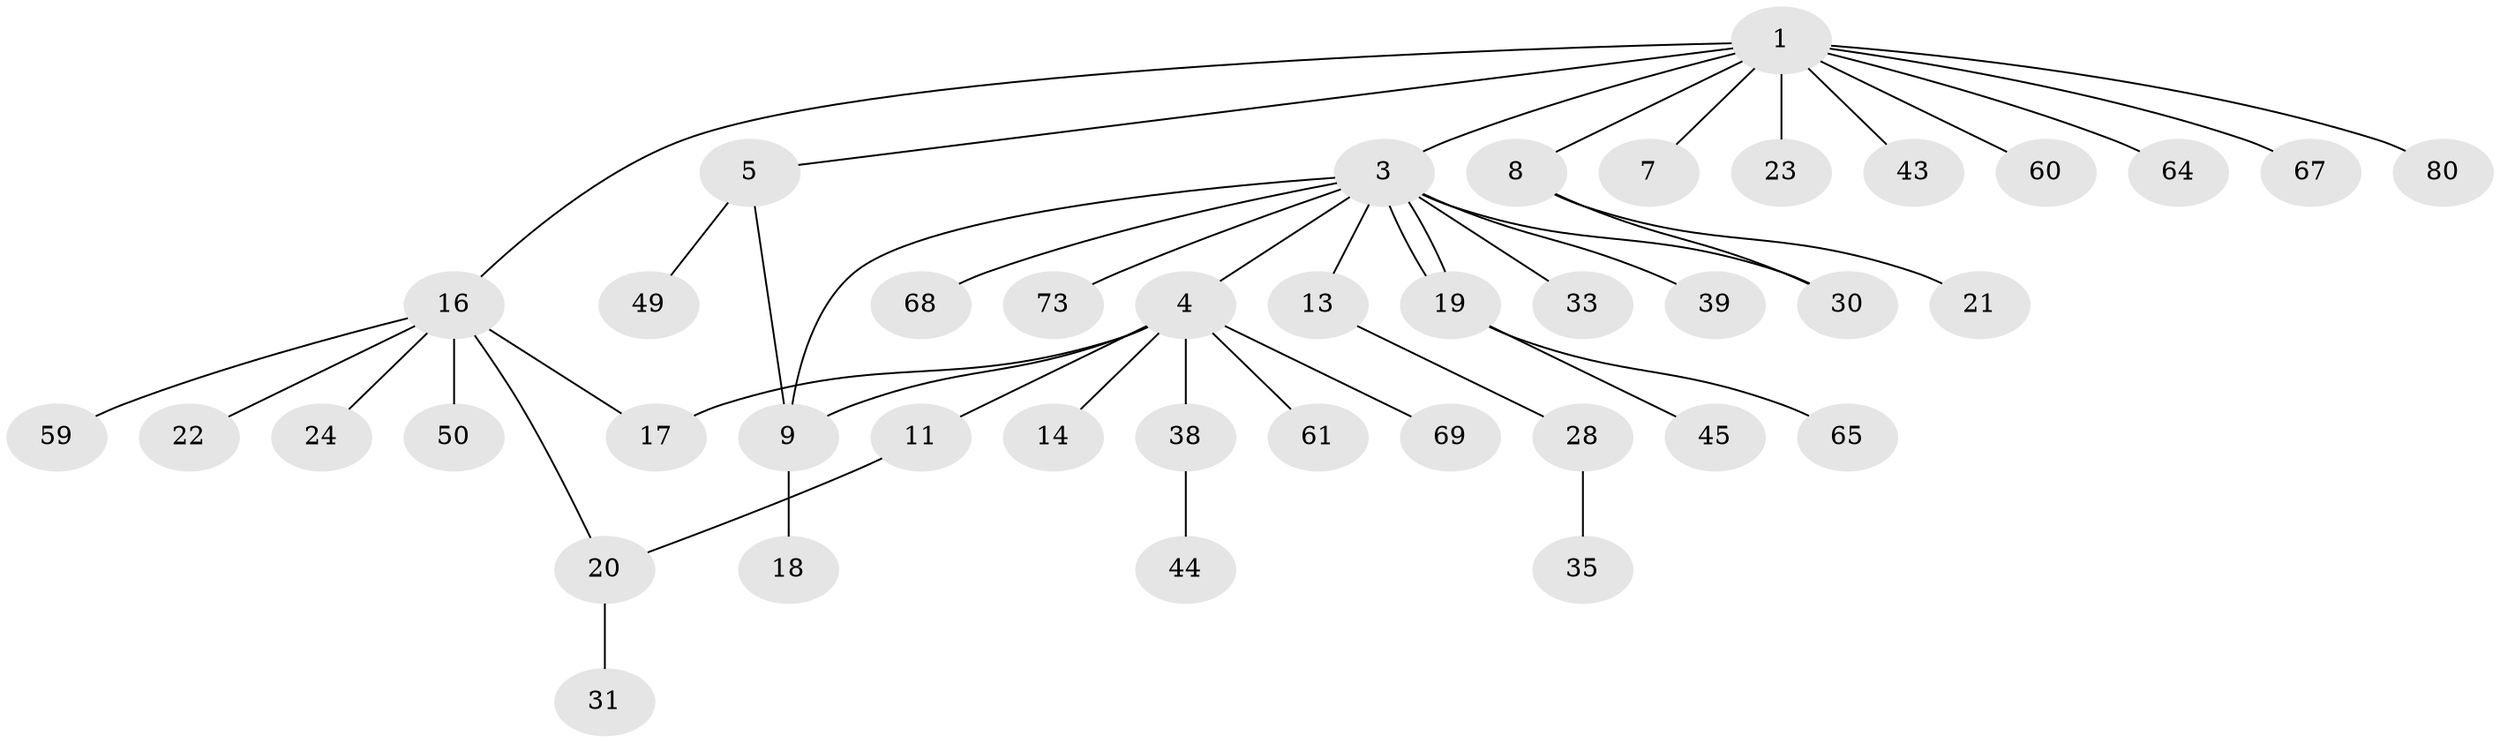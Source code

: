 // original degree distribution, {7: 0.024096385542168676, 6: 0.03614457831325301, 16: 0.012048192771084338, 9: 0.012048192771084338, 3: 0.03614457831325301, 2: 0.1566265060240964, 1: 0.6626506024096386, 5: 0.024096385542168676, 13: 0.012048192771084338, 4: 0.024096385542168676}
// Generated by graph-tools (version 1.1) at 2025/18/03/04/25 18:18:00]
// undirected, 41 vertices, 46 edges
graph export_dot {
graph [start="1"]
  node [color=gray90,style=filled];
  1 [super="+2+6"];
  3 [super="+15+51+46+72+47+74"];
  4 [super="+29"];
  5;
  7;
  8 [super="+53+27"];
  9 [super="+12+25+10+63+62+82+55+70+40+32+42"];
  11 [super="+57+26+34"];
  13;
  14;
  16;
  17 [super="+36"];
  18;
  19 [super="+37+58+83+71"];
  20 [super="+48"];
  21;
  22;
  23;
  24;
  28 [super="+56+79+76"];
  30 [super="+78"];
  31;
  33;
  35;
  38 [super="+81"];
  39;
  43;
  44;
  45;
  49;
  50;
  59;
  60;
  61;
  64;
  65;
  67;
  68;
  69;
  73;
  80;
  1 -- 7;
  1 -- 8;
  1 -- 43;
  1 -- 64;
  1 -- 80;
  1 -- 16;
  1 -- 67;
  1 -- 3;
  1 -- 5;
  1 -- 23;
  1 -- 60;
  3 -- 4;
  3 -- 9;
  3 -- 13;
  3 -- 19;
  3 -- 19;
  3 -- 33;
  3 -- 39;
  3 -- 68;
  3 -- 73;
  3 -- 30;
  4 -- 11;
  4 -- 14;
  4 -- 17;
  4 -- 38;
  4 -- 61;
  4 -- 69;
  4 -- 9;
  5 -- 49;
  5 -- 9;
  8 -- 21;
  8 -- 30;
  9 -- 18;
  11 -- 20;
  13 -- 28;
  16 -- 20;
  16 -- 22;
  16 -- 24;
  16 -- 50;
  16 -- 59;
  16 -- 17;
  19 -- 65;
  19 -- 45;
  20 -- 31;
  28 -- 35;
  38 -- 44;
}
